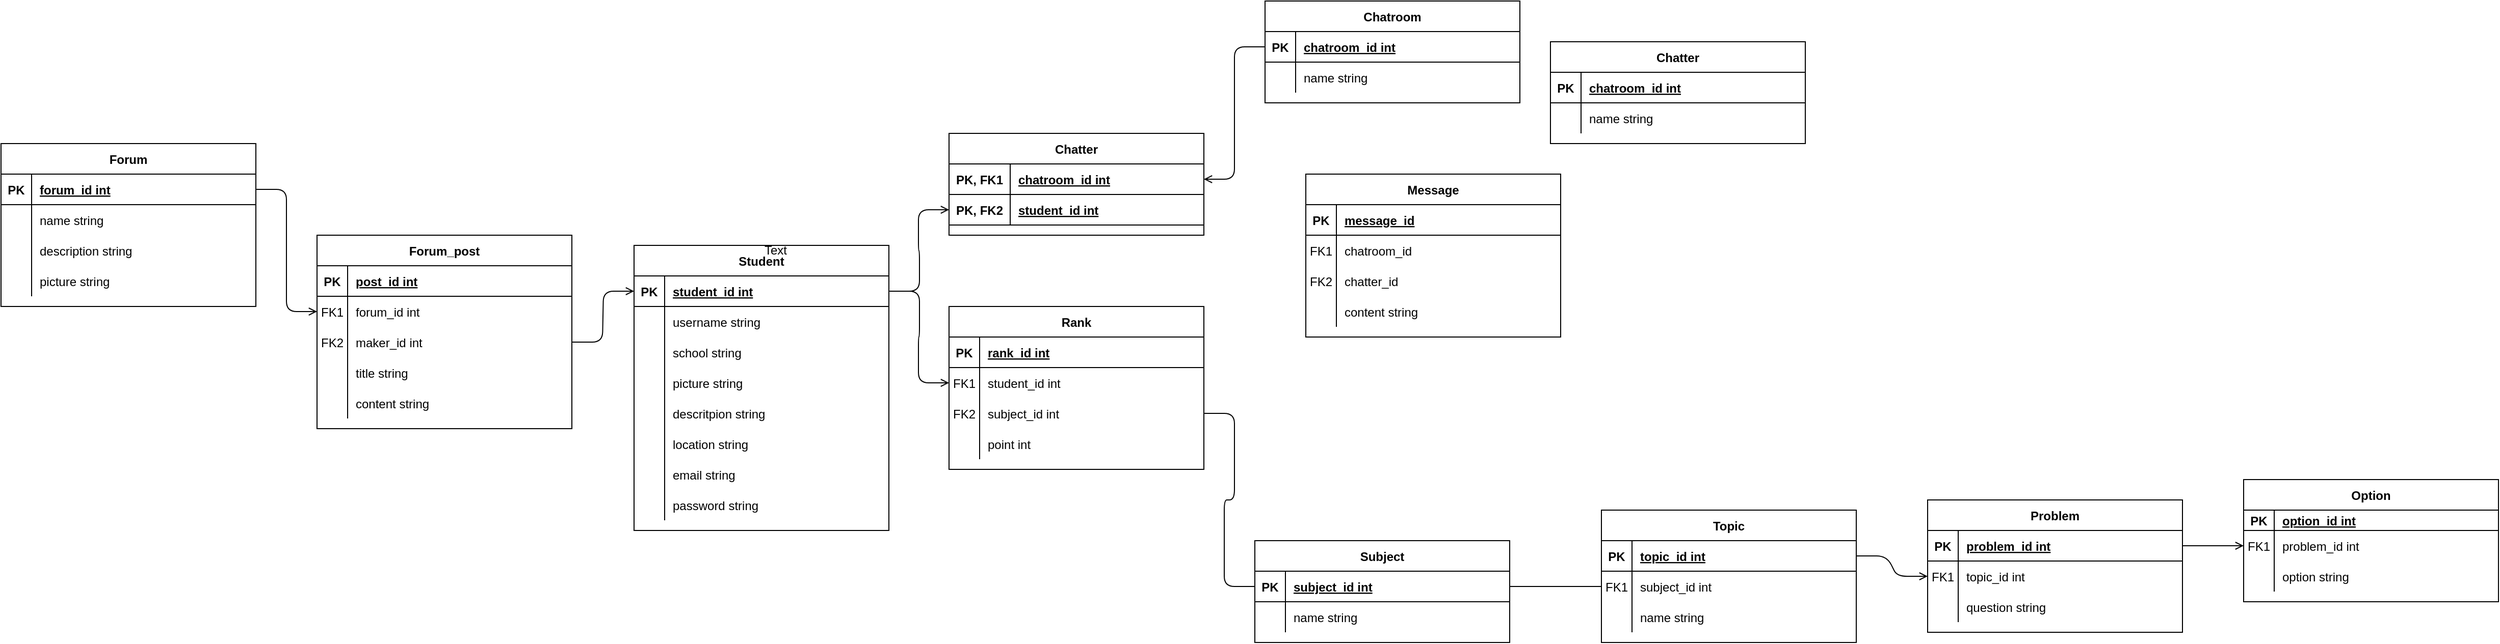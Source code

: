 <mxfile version="20.3.0" type="github">
  <diagram id="R2lEEEUBdFMjLlhIrx00" name="Page-1">
    <mxGraphModel dx="2333" dy="1881" grid="1" gridSize="10" guides="1" tooltips="1" connect="1" arrows="1" fold="1" page="1" pageScale="1" pageWidth="850" pageHeight="1100" math="0" shadow="0" extFonts="Permanent Marker^https://fonts.googleapis.com/css?family=Permanent+Marker">
      <root>
        <mxCell id="0" />
        <mxCell id="1" parent="0" />
        <mxCell id="wC6xzdxiOFtOvEMbz0bp-1" value="" style="edgeStyle=entityRelationEdgeStyle;endArrow=open;startArrow=none;endFill=0;startFill=0;" edge="1" parent="1" source="wC6xzdxiOFtOvEMbz0bp-24" target="wC6xzdxiOFtOvEMbz0bp-7">
          <mxGeometry width="100" height="100" relative="1" as="geometry">
            <mxPoint x="340" y="720" as="sourcePoint" />
            <mxPoint x="440" y="620" as="targetPoint" />
          </mxGeometry>
        </mxCell>
        <mxCell id="wC6xzdxiOFtOvEMbz0bp-2" value="" style="edgeStyle=entityRelationEdgeStyle;endArrow=none;startArrow=none;endFill=0;startFill=0;entryX=0;entryY=0.5;entryDx=0;entryDy=0;" edge="1" parent="1" source="wC6xzdxiOFtOvEMbz0bp-10" target="wC6xzdxiOFtOvEMbz0bp-17">
          <mxGeometry width="100" height="100" relative="1" as="geometry">
            <mxPoint x="400" y="180" as="sourcePoint" />
            <mxPoint x="760" y="290" as="targetPoint" />
          </mxGeometry>
        </mxCell>
        <mxCell id="wC6xzdxiOFtOvEMbz0bp-3" value="Rank" style="shape=table;startSize=30;container=1;collapsible=1;childLayout=tableLayout;fixedRows=1;rowLines=0;fontStyle=1;align=center;resizeLast=1;" vertex="1" parent="1">
          <mxGeometry x="450" y="60" width="250" height="160" as="geometry" />
        </mxCell>
        <mxCell id="wC6xzdxiOFtOvEMbz0bp-4" value="" style="shape=partialRectangle;collapsible=0;dropTarget=0;pointerEvents=0;fillColor=none;points=[[0,0.5],[1,0.5]];portConstraint=eastwest;top=0;left=0;right=0;bottom=1;" vertex="1" parent="wC6xzdxiOFtOvEMbz0bp-3">
          <mxGeometry y="30" width="250" height="30" as="geometry" />
        </mxCell>
        <mxCell id="wC6xzdxiOFtOvEMbz0bp-5" value="PK" style="shape=partialRectangle;overflow=hidden;connectable=0;fillColor=none;top=0;left=0;bottom=0;right=0;fontStyle=1;" vertex="1" parent="wC6xzdxiOFtOvEMbz0bp-4">
          <mxGeometry width="30" height="30" as="geometry">
            <mxRectangle width="30" height="30" as="alternateBounds" />
          </mxGeometry>
        </mxCell>
        <mxCell id="wC6xzdxiOFtOvEMbz0bp-6" value="rank_id int" style="shape=partialRectangle;overflow=hidden;connectable=0;fillColor=none;top=0;left=0;bottom=0;right=0;align=left;spacingLeft=6;fontStyle=5;" vertex="1" parent="wC6xzdxiOFtOvEMbz0bp-4">
          <mxGeometry x="30" width="220" height="30" as="geometry">
            <mxRectangle width="220" height="30" as="alternateBounds" />
          </mxGeometry>
        </mxCell>
        <mxCell id="wC6xzdxiOFtOvEMbz0bp-7" value="" style="shape=partialRectangle;collapsible=0;dropTarget=0;pointerEvents=0;fillColor=none;points=[[0,0.5],[1,0.5]];portConstraint=eastwest;top=0;left=0;right=0;bottom=0;" vertex="1" parent="wC6xzdxiOFtOvEMbz0bp-3">
          <mxGeometry y="60" width="250" height="30" as="geometry" />
        </mxCell>
        <mxCell id="wC6xzdxiOFtOvEMbz0bp-8" value="FK1" style="shape=partialRectangle;overflow=hidden;connectable=0;fillColor=none;top=0;left=0;bottom=0;right=0;" vertex="1" parent="wC6xzdxiOFtOvEMbz0bp-7">
          <mxGeometry width="30" height="30" as="geometry">
            <mxRectangle width="30" height="30" as="alternateBounds" />
          </mxGeometry>
        </mxCell>
        <mxCell id="wC6xzdxiOFtOvEMbz0bp-9" value="student_id int" style="shape=partialRectangle;overflow=hidden;connectable=0;fillColor=none;top=0;left=0;bottom=0;right=0;align=left;spacingLeft=6;" vertex="1" parent="wC6xzdxiOFtOvEMbz0bp-7">
          <mxGeometry x="30" width="220" height="30" as="geometry">
            <mxRectangle width="220" height="30" as="alternateBounds" />
          </mxGeometry>
        </mxCell>
        <mxCell id="wC6xzdxiOFtOvEMbz0bp-10" value="" style="shape=partialRectangle;collapsible=0;dropTarget=0;pointerEvents=0;fillColor=none;points=[[0,0.5],[1,0.5]];portConstraint=eastwest;top=0;left=0;right=0;bottom=0;" vertex="1" parent="wC6xzdxiOFtOvEMbz0bp-3">
          <mxGeometry y="90" width="250" height="30" as="geometry" />
        </mxCell>
        <mxCell id="wC6xzdxiOFtOvEMbz0bp-11" value="FK2" style="shape=partialRectangle;overflow=hidden;connectable=0;fillColor=none;top=0;left=0;bottom=0;right=0;" vertex="1" parent="wC6xzdxiOFtOvEMbz0bp-10">
          <mxGeometry width="30" height="30" as="geometry">
            <mxRectangle width="30" height="30" as="alternateBounds" />
          </mxGeometry>
        </mxCell>
        <mxCell id="wC6xzdxiOFtOvEMbz0bp-12" value="subject_id int" style="shape=partialRectangle;overflow=hidden;connectable=0;fillColor=none;top=0;left=0;bottom=0;right=0;align=left;spacingLeft=6;" vertex="1" parent="wC6xzdxiOFtOvEMbz0bp-10">
          <mxGeometry x="30" width="220" height="30" as="geometry">
            <mxRectangle width="220" height="30" as="alternateBounds" />
          </mxGeometry>
        </mxCell>
        <mxCell id="wC6xzdxiOFtOvEMbz0bp-13" value="" style="shape=partialRectangle;collapsible=0;dropTarget=0;pointerEvents=0;fillColor=none;points=[[0,0.5],[1,0.5]];portConstraint=eastwest;top=0;left=0;right=0;bottom=0;" vertex="1" parent="wC6xzdxiOFtOvEMbz0bp-3">
          <mxGeometry y="120" width="250" height="30" as="geometry" />
        </mxCell>
        <mxCell id="wC6xzdxiOFtOvEMbz0bp-14" value="" style="shape=partialRectangle;overflow=hidden;connectable=0;fillColor=none;top=0;left=0;bottom=0;right=0;" vertex="1" parent="wC6xzdxiOFtOvEMbz0bp-13">
          <mxGeometry width="30" height="30" as="geometry">
            <mxRectangle width="30" height="30" as="alternateBounds" />
          </mxGeometry>
        </mxCell>
        <mxCell id="wC6xzdxiOFtOvEMbz0bp-15" value="point int" style="shape=partialRectangle;overflow=hidden;connectable=0;fillColor=none;top=0;left=0;bottom=0;right=0;align=left;spacingLeft=6;" vertex="1" parent="wC6xzdxiOFtOvEMbz0bp-13">
          <mxGeometry x="30" width="220" height="30" as="geometry">
            <mxRectangle width="220" height="30" as="alternateBounds" />
          </mxGeometry>
        </mxCell>
        <mxCell id="wC6xzdxiOFtOvEMbz0bp-16" value="Subject" style="shape=table;startSize=30;container=1;collapsible=1;childLayout=tableLayout;fixedRows=1;rowLines=0;fontStyle=1;align=center;resizeLast=1;" vertex="1" parent="1">
          <mxGeometry x="750" y="290" width="250" height="100" as="geometry">
            <mxRectangle x="450" y="280" width="100" height="30" as="alternateBounds" />
          </mxGeometry>
        </mxCell>
        <mxCell id="wC6xzdxiOFtOvEMbz0bp-17" value="" style="shape=partialRectangle;collapsible=0;dropTarget=0;pointerEvents=0;fillColor=none;points=[[0,0.5],[1,0.5]];portConstraint=eastwest;top=0;left=0;right=0;bottom=1;" vertex="1" parent="wC6xzdxiOFtOvEMbz0bp-16">
          <mxGeometry y="30" width="250" height="30" as="geometry" />
        </mxCell>
        <mxCell id="wC6xzdxiOFtOvEMbz0bp-18" value="PK" style="shape=partialRectangle;overflow=hidden;connectable=0;fillColor=none;top=0;left=0;bottom=0;right=0;fontStyle=1;" vertex="1" parent="wC6xzdxiOFtOvEMbz0bp-17">
          <mxGeometry width="30" height="30" as="geometry">
            <mxRectangle width="30" height="30" as="alternateBounds" />
          </mxGeometry>
        </mxCell>
        <mxCell id="wC6xzdxiOFtOvEMbz0bp-19" value="subject_id int" style="shape=partialRectangle;overflow=hidden;connectable=0;fillColor=none;top=0;left=0;bottom=0;right=0;align=left;spacingLeft=6;fontStyle=5;" vertex="1" parent="wC6xzdxiOFtOvEMbz0bp-17">
          <mxGeometry x="30" width="220" height="30" as="geometry">
            <mxRectangle width="220" height="30" as="alternateBounds" />
          </mxGeometry>
        </mxCell>
        <mxCell id="wC6xzdxiOFtOvEMbz0bp-20" value="" style="shape=partialRectangle;collapsible=0;dropTarget=0;pointerEvents=0;fillColor=none;points=[[0,0.5],[1,0.5]];portConstraint=eastwest;top=0;left=0;right=0;bottom=0;" vertex="1" parent="wC6xzdxiOFtOvEMbz0bp-16">
          <mxGeometry y="60" width="250" height="30" as="geometry" />
        </mxCell>
        <mxCell id="wC6xzdxiOFtOvEMbz0bp-21" value="" style="shape=partialRectangle;overflow=hidden;connectable=0;fillColor=none;top=0;left=0;bottom=0;right=0;" vertex="1" parent="wC6xzdxiOFtOvEMbz0bp-20">
          <mxGeometry width="30" height="30" as="geometry">
            <mxRectangle width="30" height="30" as="alternateBounds" />
          </mxGeometry>
        </mxCell>
        <mxCell id="wC6xzdxiOFtOvEMbz0bp-22" value="name string" style="shape=partialRectangle;overflow=hidden;connectable=0;fillColor=none;top=0;left=0;bottom=0;right=0;align=left;spacingLeft=6;" vertex="1" parent="wC6xzdxiOFtOvEMbz0bp-20">
          <mxGeometry x="30" width="220" height="30" as="geometry">
            <mxRectangle width="220" height="30" as="alternateBounds" />
          </mxGeometry>
        </mxCell>
        <mxCell id="wC6xzdxiOFtOvEMbz0bp-23" value="Student" style="shape=table;startSize=30;container=1;collapsible=1;childLayout=tableLayout;fixedRows=1;rowLines=0;fontStyle=1;align=center;resizeLast=1;" vertex="1" parent="1">
          <mxGeometry x="141" width="250" height="280" as="geometry" />
        </mxCell>
        <mxCell id="wC6xzdxiOFtOvEMbz0bp-24" value="" style="shape=partialRectangle;collapsible=0;dropTarget=0;pointerEvents=0;fillColor=none;points=[[0,0.5],[1,0.5]];portConstraint=eastwest;top=0;left=0;right=0;bottom=1;" vertex="1" parent="wC6xzdxiOFtOvEMbz0bp-23">
          <mxGeometry y="30" width="250" height="30" as="geometry" />
        </mxCell>
        <mxCell id="wC6xzdxiOFtOvEMbz0bp-25" value="PK" style="shape=partialRectangle;overflow=hidden;connectable=0;fillColor=none;top=0;left=0;bottom=0;right=0;fontStyle=1;" vertex="1" parent="wC6xzdxiOFtOvEMbz0bp-24">
          <mxGeometry width="30" height="30" as="geometry">
            <mxRectangle width="30" height="30" as="alternateBounds" />
          </mxGeometry>
        </mxCell>
        <mxCell id="wC6xzdxiOFtOvEMbz0bp-26" value="student_id int" style="shape=partialRectangle;overflow=hidden;connectable=0;fillColor=none;top=0;left=0;bottom=0;right=0;align=left;spacingLeft=6;fontStyle=5;" vertex="1" parent="wC6xzdxiOFtOvEMbz0bp-24">
          <mxGeometry x="30" width="220" height="30" as="geometry">
            <mxRectangle width="220" height="30" as="alternateBounds" />
          </mxGeometry>
        </mxCell>
        <mxCell id="wC6xzdxiOFtOvEMbz0bp-27" value="" style="shape=partialRectangle;collapsible=0;dropTarget=0;pointerEvents=0;fillColor=none;points=[[0,0.5],[1,0.5]];portConstraint=eastwest;top=0;left=0;right=0;bottom=0;" vertex="1" parent="wC6xzdxiOFtOvEMbz0bp-23">
          <mxGeometry y="60" width="250" height="30" as="geometry" />
        </mxCell>
        <mxCell id="wC6xzdxiOFtOvEMbz0bp-28" value="" style="shape=partialRectangle;overflow=hidden;connectable=0;fillColor=none;top=0;left=0;bottom=0;right=0;" vertex="1" parent="wC6xzdxiOFtOvEMbz0bp-27">
          <mxGeometry width="30" height="30" as="geometry">
            <mxRectangle width="30" height="30" as="alternateBounds" />
          </mxGeometry>
        </mxCell>
        <mxCell id="wC6xzdxiOFtOvEMbz0bp-29" value="username string" style="shape=partialRectangle;overflow=hidden;connectable=0;fillColor=none;top=0;left=0;bottom=0;right=0;align=left;spacingLeft=6;" vertex="1" parent="wC6xzdxiOFtOvEMbz0bp-27">
          <mxGeometry x="30" width="220" height="30" as="geometry">
            <mxRectangle width="220" height="30" as="alternateBounds" />
          </mxGeometry>
        </mxCell>
        <mxCell id="wC6xzdxiOFtOvEMbz0bp-30" value="" style="shape=partialRectangle;collapsible=0;dropTarget=0;pointerEvents=0;fillColor=none;points=[[0,0.5],[1,0.5]];portConstraint=eastwest;top=0;left=0;right=0;bottom=0;" vertex="1" parent="wC6xzdxiOFtOvEMbz0bp-23">
          <mxGeometry y="90" width="250" height="30" as="geometry" />
        </mxCell>
        <mxCell id="wC6xzdxiOFtOvEMbz0bp-31" value="" style="shape=partialRectangle;overflow=hidden;connectable=0;fillColor=none;top=0;left=0;bottom=0;right=0;" vertex="1" parent="wC6xzdxiOFtOvEMbz0bp-30">
          <mxGeometry width="30" height="30" as="geometry">
            <mxRectangle width="30" height="30" as="alternateBounds" />
          </mxGeometry>
        </mxCell>
        <mxCell id="wC6xzdxiOFtOvEMbz0bp-32" value="school string" style="shape=partialRectangle;overflow=hidden;connectable=0;fillColor=none;top=0;left=0;bottom=0;right=0;align=left;spacingLeft=6;" vertex="1" parent="wC6xzdxiOFtOvEMbz0bp-30">
          <mxGeometry x="30" width="220" height="30" as="geometry">
            <mxRectangle width="220" height="30" as="alternateBounds" />
          </mxGeometry>
        </mxCell>
        <mxCell id="wC6xzdxiOFtOvEMbz0bp-33" value="" style="shape=partialRectangle;collapsible=0;dropTarget=0;pointerEvents=0;fillColor=none;points=[[0,0.5],[1,0.5]];portConstraint=eastwest;top=0;left=0;right=0;bottom=0;" vertex="1" parent="wC6xzdxiOFtOvEMbz0bp-23">
          <mxGeometry y="120" width="250" height="30" as="geometry" />
        </mxCell>
        <mxCell id="wC6xzdxiOFtOvEMbz0bp-34" value="" style="shape=partialRectangle;overflow=hidden;connectable=0;fillColor=none;top=0;left=0;bottom=0;right=0;" vertex="1" parent="wC6xzdxiOFtOvEMbz0bp-33">
          <mxGeometry width="30" height="30" as="geometry">
            <mxRectangle width="30" height="30" as="alternateBounds" />
          </mxGeometry>
        </mxCell>
        <mxCell id="wC6xzdxiOFtOvEMbz0bp-35" value="picture string" style="shape=partialRectangle;overflow=hidden;connectable=0;fillColor=none;top=0;left=0;bottom=0;right=0;align=left;spacingLeft=6;" vertex="1" parent="wC6xzdxiOFtOvEMbz0bp-33">
          <mxGeometry x="30" width="220" height="30" as="geometry">
            <mxRectangle width="220" height="30" as="alternateBounds" />
          </mxGeometry>
        </mxCell>
        <mxCell id="wC6xzdxiOFtOvEMbz0bp-36" value="" style="shape=partialRectangle;collapsible=0;dropTarget=0;pointerEvents=0;fillColor=none;points=[[0,0.5],[1,0.5]];portConstraint=eastwest;top=0;left=0;right=0;bottom=0;" vertex="1" parent="wC6xzdxiOFtOvEMbz0bp-23">
          <mxGeometry y="150" width="250" height="30" as="geometry" />
        </mxCell>
        <mxCell id="wC6xzdxiOFtOvEMbz0bp-37" value="" style="shape=partialRectangle;overflow=hidden;connectable=0;fillColor=none;top=0;left=0;bottom=0;right=0;" vertex="1" parent="wC6xzdxiOFtOvEMbz0bp-36">
          <mxGeometry width="30" height="30" as="geometry">
            <mxRectangle width="30" height="30" as="alternateBounds" />
          </mxGeometry>
        </mxCell>
        <mxCell id="wC6xzdxiOFtOvEMbz0bp-38" value="descritpion string" style="shape=partialRectangle;overflow=hidden;connectable=0;fillColor=none;top=0;left=0;bottom=0;right=0;align=left;spacingLeft=6;" vertex="1" parent="wC6xzdxiOFtOvEMbz0bp-36">
          <mxGeometry x="30" width="220" height="30" as="geometry">
            <mxRectangle width="220" height="30" as="alternateBounds" />
          </mxGeometry>
        </mxCell>
        <mxCell id="wC6xzdxiOFtOvEMbz0bp-39" value="" style="shape=partialRectangle;collapsible=0;dropTarget=0;pointerEvents=0;fillColor=none;points=[[0,0.5],[1,0.5]];portConstraint=eastwest;top=0;left=0;right=0;bottom=0;" vertex="1" parent="wC6xzdxiOFtOvEMbz0bp-23">
          <mxGeometry y="180" width="250" height="30" as="geometry" />
        </mxCell>
        <mxCell id="wC6xzdxiOFtOvEMbz0bp-40" value="" style="shape=partialRectangle;overflow=hidden;connectable=0;fillColor=none;top=0;left=0;bottom=0;right=0;" vertex="1" parent="wC6xzdxiOFtOvEMbz0bp-39">
          <mxGeometry width="30" height="30" as="geometry">
            <mxRectangle width="30" height="30" as="alternateBounds" />
          </mxGeometry>
        </mxCell>
        <mxCell id="wC6xzdxiOFtOvEMbz0bp-41" value="location string" style="shape=partialRectangle;overflow=hidden;connectable=0;fillColor=none;top=0;left=0;bottom=0;right=0;align=left;spacingLeft=6;" vertex="1" parent="wC6xzdxiOFtOvEMbz0bp-39">
          <mxGeometry x="30" width="220" height="30" as="geometry">
            <mxRectangle width="220" height="30" as="alternateBounds" />
          </mxGeometry>
        </mxCell>
        <mxCell id="wC6xzdxiOFtOvEMbz0bp-42" value="" style="shape=partialRectangle;collapsible=0;dropTarget=0;pointerEvents=0;fillColor=none;points=[[0,0.5],[1,0.5]];portConstraint=eastwest;top=0;left=0;right=0;bottom=0;" vertex="1" parent="wC6xzdxiOFtOvEMbz0bp-23">
          <mxGeometry y="210" width="250" height="30" as="geometry" />
        </mxCell>
        <mxCell id="wC6xzdxiOFtOvEMbz0bp-43" value="" style="shape=partialRectangle;overflow=hidden;connectable=0;fillColor=none;top=0;left=0;bottom=0;right=0;" vertex="1" parent="wC6xzdxiOFtOvEMbz0bp-42">
          <mxGeometry width="30" height="30" as="geometry">
            <mxRectangle width="30" height="30" as="alternateBounds" />
          </mxGeometry>
        </mxCell>
        <mxCell id="wC6xzdxiOFtOvEMbz0bp-44" value="email string" style="shape=partialRectangle;overflow=hidden;connectable=0;fillColor=none;top=0;left=0;bottom=0;right=0;align=left;spacingLeft=6;" vertex="1" parent="wC6xzdxiOFtOvEMbz0bp-42">
          <mxGeometry x="30" width="220" height="30" as="geometry">
            <mxRectangle width="220" height="30" as="alternateBounds" />
          </mxGeometry>
        </mxCell>
        <mxCell id="wC6xzdxiOFtOvEMbz0bp-45" value="" style="shape=partialRectangle;collapsible=0;dropTarget=0;pointerEvents=0;fillColor=none;points=[[0,0.5],[1,0.5]];portConstraint=eastwest;top=0;left=0;right=0;bottom=0;" vertex="1" parent="wC6xzdxiOFtOvEMbz0bp-23">
          <mxGeometry y="240" width="250" height="30" as="geometry" />
        </mxCell>
        <mxCell id="wC6xzdxiOFtOvEMbz0bp-46" value="" style="shape=partialRectangle;overflow=hidden;connectable=0;fillColor=none;top=0;left=0;bottom=0;right=0;" vertex="1" parent="wC6xzdxiOFtOvEMbz0bp-45">
          <mxGeometry width="30" height="30" as="geometry">
            <mxRectangle width="30" height="30" as="alternateBounds" />
          </mxGeometry>
        </mxCell>
        <mxCell id="wC6xzdxiOFtOvEMbz0bp-47" value="password string" style="shape=partialRectangle;overflow=hidden;connectable=0;fillColor=none;top=0;left=0;bottom=0;right=0;align=left;spacingLeft=6;" vertex="1" parent="wC6xzdxiOFtOvEMbz0bp-45">
          <mxGeometry x="30" width="220" height="30" as="geometry">
            <mxRectangle width="220" height="30" as="alternateBounds" />
          </mxGeometry>
        </mxCell>
        <mxCell id="wC6xzdxiOFtOvEMbz0bp-48" value="Forum" style="shape=table;startSize=30;container=1;collapsible=1;childLayout=tableLayout;fixedRows=1;rowLines=0;fontStyle=1;align=center;resizeLast=1;" vertex="1" parent="1">
          <mxGeometry x="-480" y="-100" width="250" height="160" as="geometry">
            <mxRectangle x="450" y="280" width="100" height="30" as="alternateBounds" />
          </mxGeometry>
        </mxCell>
        <mxCell id="wC6xzdxiOFtOvEMbz0bp-49" value="" style="shape=partialRectangle;collapsible=0;dropTarget=0;pointerEvents=0;fillColor=none;points=[[0,0.5],[1,0.5]];portConstraint=eastwest;top=0;left=0;right=0;bottom=1;" vertex="1" parent="wC6xzdxiOFtOvEMbz0bp-48">
          <mxGeometry y="30" width="250" height="30" as="geometry" />
        </mxCell>
        <mxCell id="wC6xzdxiOFtOvEMbz0bp-50" value="PK" style="shape=partialRectangle;overflow=hidden;connectable=0;fillColor=none;top=0;left=0;bottom=0;right=0;fontStyle=1;" vertex="1" parent="wC6xzdxiOFtOvEMbz0bp-49">
          <mxGeometry width="30" height="30" as="geometry">
            <mxRectangle width="30" height="30" as="alternateBounds" />
          </mxGeometry>
        </mxCell>
        <mxCell id="wC6xzdxiOFtOvEMbz0bp-51" value="forum_id int" style="shape=partialRectangle;overflow=hidden;connectable=0;fillColor=none;top=0;left=0;bottom=0;right=0;align=left;spacingLeft=6;fontStyle=5;" vertex="1" parent="wC6xzdxiOFtOvEMbz0bp-49">
          <mxGeometry x="30" width="220" height="30" as="geometry">
            <mxRectangle width="220" height="30" as="alternateBounds" />
          </mxGeometry>
        </mxCell>
        <mxCell id="wC6xzdxiOFtOvEMbz0bp-52" value="" style="shape=partialRectangle;collapsible=0;dropTarget=0;pointerEvents=0;fillColor=none;points=[[0,0.5],[1,0.5]];portConstraint=eastwest;top=0;left=0;right=0;bottom=0;" vertex="1" parent="wC6xzdxiOFtOvEMbz0bp-48">
          <mxGeometry y="60" width="250" height="30" as="geometry" />
        </mxCell>
        <mxCell id="wC6xzdxiOFtOvEMbz0bp-53" value="" style="shape=partialRectangle;overflow=hidden;connectable=0;fillColor=none;top=0;left=0;bottom=0;right=0;" vertex="1" parent="wC6xzdxiOFtOvEMbz0bp-52">
          <mxGeometry width="30" height="30" as="geometry">
            <mxRectangle width="30" height="30" as="alternateBounds" />
          </mxGeometry>
        </mxCell>
        <mxCell id="wC6xzdxiOFtOvEMbz0bp-54" value="name string" style="shape=partialRectangle;overflow=hidden;connectable=0;fillColor=none;top=0;left=0;bottom=0;right=0;align=left;spacingLeft=6;" vertex="1" parent="wC6xzdxiOFtOvEMbz0bp-52">
          <mxGeometry x="30" width="220" height="30" as="geometry">
            <mxRectangle width="220" height="30" as="alternateBounds" />
          </mxGeometry>
        </mxCell>
        <mxCell id="wC6xzdxiOFtOvEMbz0bp-55" value="" style="shape=partialRectangle;collapsible=0;dropTarget=0;pointerEvents=0;fillColor=none;points=[[0,0.5],[1,0.5]];portConstraint=eastwest;top=0;left=0;right=0;bottom=0;" vertex="1" parent="wC6xzdxiOFtOvEMbz0bp-48">
          <mxGeometry y="90" width="250" height="30" as="geometry" />
        </mxCell>
        <mxCell id="wC6xzdxiOFtOvEMbz0bp-56" value="" style="shape=partialRectangle;overflow=hidden;connectable=0;fillColor=none;top=0;left=0;bottom=0;right=0;" vertex="1" parent="wC6xzdxiOFtOvEMbz0bp-55">
          <mxGeometry width="30" height="30" as="geometry">
            <mxRectangle width="30" height="30" as="alternateBounds" />
          </mxGeometry>
        </mxCell>
        <mxCell id="wC6xzdxiOFtOvEMbz0bp-57" value="description string" style="shape=partialRectangle;overflow=hidden;connectable=0;fillColor=none;top=0;left=0;bottom=0;right=0;align=left;spacingLeft=6;" vertex="1" parent="wC6xzdxiOFtOvEMbz0bp-55">
          <mxGeometry x="30" width="220" height="30" as="geometry">
            <mxRectangle width="220" height="30" as="alternateBounds" />
          </mxGeometry>
        </mxCell>
        <mxCell id="wC6xzdxiOFtOvEMbz0bp-58" value="" style="shape=partialRectangle;collapsible=0;dropTarget=0;pointerEvents=0;fillColor=none;points=[[0,0.5],[1,0.5]];portConstraint=eastwest;top=0;left=0;right=0;bottom=0;" vertex="1" parent="wC6xzdxiOFtOvEMbz0bp-48">
          <mxGeometry y="120" width="250" height="30" as="geometry" />
        </mxCell>
        <mxCell id="wC6xzdxiOFtOvEMbz0bp-59" value="" style="shape=partialRectangle;overflow=hidden;connectable=0;fillColor=none;top=0;left=0;bottom=0;right=0;" vertex="1" parent="wC6xzdxiOFtOvEMbz0bp-58">
          <mxGeometry width="30" height="30" as="geometry">
            <mxRectangle width="30" height="30" as="alternateBounds" />
          </mxGeometry>
        </mxCell>
        <mxCell id="wC6xzdxiOFtOvEMbz0bp-60" value="picture string" style="shape=partialRectangle;overflow=hidden;connectable=0;fillColor=none;top=0;left=0;bottom=0;right=0;align=left;spacingLeft=6;" vertex="1" parent="wC6xzdxiOFtOvEMbz0bp-58">
          <mxGeometry x="30" width="220" height="30" as="geometry">
            <mxRectangle width="220" height="30" as="alternateBounds" />
          </mxGeometry>
        </mxCell>
        <mxCell id="wC6xzdxiOFtOvEMbz0bp-61" value="Forum_post" style="shape=table;startSize=30;container=1;collapsible=1;childLayout=tableLayout;fixedRows=1;rowLines=0;fontStyle=1;align=center;resizeLast=1;" vertex="1" parent="1">
          <mxGeometry x="-170" y="-10" width="250" height="190" as="geometry">
            <mxRectangle x="450" y="280" width="100" height="30" as="alternateBounds" />
          </mxGeometry>
        </mxCell>
        <mxCell id="wC6xzdxiOFtOvEMbz0bp-62" value="" style="shape=partialRectangle;collapsible=0;dropTarget=0;pointerEvents=0;fillColor=none;points=[[0,0.5],[1,0.5]];portConstraint=eastwest;top=0;left=0;right=0;bottom=1;" vertex="1" parent="wC6xzdxiOFtOvEMbz0bp-61">
          <mxGeometry y="30" width="250" height="30" as="geometry" />
        </mxCell>
        <mxCell id="wC6xzdxiOFtOvEMbz0bp-63" value="PK" style="shape=partialRectangle;overflow=hidden;connectable=0;fillColor=none;top=0;left=0;bottom=0;right=0;fontStyle=1;" vertex="1" parent="wC6xzdxiOFtOvEMbz0bp-62">
          <mxGeometry width="30" height="30" as="geometry">
            <mxRectangle width="30" height="30" as="alternateBounds" />
          </mxGeometry>
        </mxCell>
        <mxCell id="wC6xzdxiOFtOvEMbz0bp-64" value="post_id int" style="shape=partialRectangle;overflow=hidden;connectable=0;fillColor=none;top=0;left=0;bottom=0;right=0;align=left;spacingLeft=6;fontStyle=5;" vertex="1" parent="wC6xzdxiOFtOvEMbz0bp-62">
          <mxGeometry x="30" width="220" height="30" as="geometry">
            <mxRectangle width="220" height="30" as="alternateBounds" />
          </mxGeometry>
        </mxCell>
        <mxCell id="wC6xzdxiOFtOvEMbz0bp-65" value="" style="shape=partialRectangle;collapsible=0;dropTarget=0;pointerEvents=0;fillColor=none;points=[[0,0.5],[1,0.5]];portConstraint=eastwest;top=0;left=0;right=0;bottom=0;" vertex="1" parent="wC6xzdxiOFtOvEMbz0bp-61">
          <mxGeometry y="60" width="250" height="30" as="geometry" />
        </mxCell>
        <mxCell id="wC6xzdxiOFtOvEMbz0bp-66" value="FK1" style="shape=partialRectangle;overflow=hidden;connectable=0;fillColor=none;top=0;left=0;bottom=0;right=0;" vertex="1" parent="wC6xzdxiOFtOvEMbz0bp-65">
          <mxGeometry width="30" height="30" as="geometry">
            <mxRectangle width="30" height="30" as="alternateBounds" />
          </mxGeometry>
        </mxCell>
        <mxCell id="wC6xzdxiOFtOvEMbz0bp-67" value="forum_id int" style="shape=partialRectangle;overflow=hidden;connectable=0;fillColor=none;top=0;left=0;bottom=0;right=0;align=left;spacingLeft=6;" vertex="1" parent="wC6xzdxiOFtOvEMbz0bp-65">
          <mxGeometry x="30" width="220" height="30" as="geometry">
            <mxRectangle width="220" height="30" as="alternateBounds" />
          </mxGeometry>
        </mxCell>
        <mxCell id="wC6xzdxiOFtOvEMbz0bp-68" value="" style="shape=partialRectangle;collapsible=0;dropTarget=0;pointerEvents=0;fillColor=none;points=[[0,0.5],[1,0.5]];portConstraint=eastwest;top=0;left=0;right=0;bottom=0;" vertex="1" parent="wC6xzdxiOFtOvEMbz0bp-61">
          <mxGeometry y="90" width="250" height="30" as="geometry" />
        </mxCell>
        <mxCell id="wC6xzdxiOFtOvEMbz0bp-69" value="FK2" style="shape=partialRectangle;overflow=hidden;connectable=0;fillColor=none;top=0;left=0;bottom=0;right=0;" vertex="1" parent="wC6xzdxiOFtOvEMbz0bp-68">
          <mxGeometry width="30" height="30" as="geometry">
            <mxRectangle width="30" height="30" as="alternateBounds" />
          </mxGeometry>
        </mxCell>
        <mxCell id="wC6xzdxiOFtOvEMbz0bp-70" value="maker_id int" style="shape=partialRectangle;overflow=hidden;connectable=0;fillColor=none;top=0;left=0;bottom=0;right=0;align=left;spacingLeft=6;" vertex="1" parent="wC6xzdxiOFtOvEMbz0bp-68">
          <mxGeometry x="30" width="220" height="30" as="geometry">
            <mxRectangle width="220" height="30" as="alternateBounds" />
          </mxGeometry>
        </mxCell>
        <mxCell id="wC6xzdxiOFtOvEMbz0bp-71" value="" style="shape=partialRectangle;collapsible=0;dropTarget=0;pointerEvents=0;fillColor=none;points=[[0,0.5],[1,0.5]];portConstraint=eastwest;top=0;left=0;right=0;bottom=0;" vertex="1" parent="wC6xzdxiOFtOvEMbz0bp-61">
          <mxGeometry y="120" width="250" height="30" as="geometry" />
        </mxCell>
        <mxCell id="wC6xzdxiOFtOvEMbz0bp-72" value="" style="shape=partialRectangle;overflow=hidden;connectable=0;fillColor=none;top=0;left=0;bottom=0;right=0;" vertex="1" parent="wC6xzdxiOFtOvEMbz0bp-71">
          <mxGeometry width="30" height="30" as="geometry">
            <mxRectangle width="30" height="30" as="alternateBounds" />
          </mxGeometry>
        </mxCell>
        <mxCell id="wC6xzdxiOFtOvEMbz0bp-73" value="title string" style="shape=partialRectangle;overflow=hidden;connectable=0;fillColor=none;top=0;left=0;bottom=0;right=0;align=left;spacingLeft=6;" vertex="1" parent="wC6xzdxiOFtOvEMbz0bp-71">
          <mxGeometry x="30" width="220" height="30" as="geometry">
            <mxRectangle width="220" height="30" as="alternateBounds" />
          </mxGeometry>
        </mxCell>
        <mxCell id="wC6xzdxiOFtOvEMbz0bp-74" value="" style="shape=partialRectangle;collapsible=0;dropTarget=0;pointerEvents=0;fillColor=none;points=[[0,0.5],[1,0.5]];portConstraint=eastwest;top=0;left=0;right=0;bottom=0;" vertex="1" parent="wC6xzdxiOFtOvEMbz0bp-61">
          <mxGeometry y="150" width="250" height="30" as="geometry" />
        </mxCell>
        <mxCell id="wC6xzdxiOFtOvEMbz0bp-75" value="" style="shape=partialRectangle;overflow=hidden;connectable=0;fillColor=none;top=0;left=0;bottom=0;right=0;" vertex="1" parent="wC6xzdxiOFtOvEMbz0bp-74">
          <mxGeometry width="30" height="30" as="geometry">
            <mxRectangle width="30" height="30" as="alternateBounds" />
          </mxGeometry>
        </mxCell>
        <mxCell id="wC6xzdxiOFtOvEMbz0bp-76" value="content string" style="shape=partialRectangle;overflow=hidden;connectable=0;fillColor=none;top=0;left=0;bottom=0;right=0;align=left;spacingLeft=6;" vertex="1" parent="wC6xzdxiOFtOvEMbz0bp-74">
          <mxGeometry x="30" width="220" height="30" as="geometry">
            <mxRectangle width="220" height="30" as="alternateBounds" />
          </mxGeometry>
        </mxCell>
        <mxCell id="wC6xzdxiOFtOvEMbz0bp-77" value="Chatroom" style="shape=table;startSize=30;container=1;collapsible=1;childLayout=tableLayout;fixedRows=1;rowLines=0;fontStyle=1;align=center;resizeLast=1;" vertex="1" parent="1">
          <mxGeometry x="760" y="-240" width="250" height="100" as="geometry">
            <mxRectangle x="450" y="280" width="100" height="30" as="alternateBounds" />
          </mxGeometry>
        </mxCell>
        <mxCell id="wC6xzdxiOFtOvEMbz0bp-78" value="" style="shape=partialRectangle;collapsible=0;dropTarget=0;pointerEvents=0;fillColor=none;points=[[0,0.5],[1,0.5]];portConstraint=eastwest;top=0;left=0;right=0;bottom=1;" vertex="1" parent="wC6xzdxiOFtOvEMbz0bp-77">
          <mxGeometry y="30" width="250" height="30" as="geometry" />
        </mxCell>
        <mxCell id="wC6xzdxiOFtOvEMbz0bp-79" value="PK" style="shape=partialRectangle;overflow=hidden;connectable=0;fillColor=none;top=0;left=0;bottom=0;right=0;fontStyle=1;" vertex="1" parent="wC6xzdxiOFtOvEMbz0bp-78">
          <mxGeometry width="30" height="30" as="geometry">
            <mxRectangle width="30" height="30" as="alternateBounds" />
          </mxGeometry>
        </mxCell>
        <mxCell id="wC6xzdxiOFtOvEMbz0bp-80" value="chatroom_id int" style="shape=partialRectangle;overflow=hidden;connectable=0;fillColor=none;top=0;left=0;bottom=0;right=0;align=left;spacingLeft=6;fontStyle=5;" vertex="1" parent="wC6xzdxiOFtOvEMbz0bp-78">
          <mxGeometry x="30" width="220" height="30" as="geometry">
            <mxRectangle width="220" height="30" as="alternateBounds" />
          </mxGeometry>
        </mxCell>
        <mxCell id="wC6xzdxiOFtOvEMbz0bp-81" value="" style="shape=partialRectangle;collapsible=0;dropTarget=0;pointerEvents=0;fillColor=none;points=[[0,0.5],[1,0.5]];portConstraint=eastwest;top=0;left=0;right=0;bottom=0;" vertex="1" parent="wC6xzdxiOFtOvEMbz0bp-77">
          <mxGeometry y="60" width="250" height="30" as="geometry" />
        </mxCell>
        <mxCell id="wC6xzdxiOFtOvEMbz0bp-82" value="" style="shape=partialRectangle;overflow=hidden;connectable=0;fillColor=none;top=0;left=0;bottom=0;right=0;" vertex="1" parent="wC6xzdxiOFtOvEMbz0bp-81">
          <mxGeometry width="30" height="30" as="geometry">
            <mxRectangle width="30" height="30" as="alternateBounds" />
          </mxGeometry>
        </mxCell>
        <mxCell id="wC6xzdxiOFtOvEMbz0bp-83" value="name string" style="shape=partialRectangle;overflow=hidden;connectable=0;fillColor=none;top=0;left=0;bottom=0;right=0;align=left;spacingLeft=6;" vertex="1" parent="wC6xzdxiOFtOvEMbz0bp-81">
          <mxGeometry x="30" width="220" height="30" as="geometry">
            <mxRectangle width="220" height="30" as="alternateBounds" />
          </mxGeometry>
        </mxCell>
        <mxCell id="wC6xzdxiOFtOvEMbz0bp-84" value="Message" style="shape=table;startSize=30;container=1;collapsible=1;childLayout=tableLayout;fixedRows=1;rowLines=0;fontStyle=1;align=center;resizeLast=1;" vertex="1" parent="1">
          <mxGeometry x="800" y="-70" width="250" height="160" as="geometry">
            <mxRectangle x="450" y="280" width="100" height="30" as="alternateBounds" />
          </mxGeometry>
        </mxCell>
        <mxCell id="wC6xzdxiOFtOvEMbz0bp-85" value="" style="shape=partialRectangle;collapsible=0;dropTarget=0;pointerEvents=0;fillColor=none;points=[[0,0.5],[1,0.5]];portConstraint=eastwest;top=0;left=0;right=0;bottom=1;" vertex="1" parent="wC6xzdxiOFtOvEMbz0bp-84">
          <mxGeometry y="30" width="250" height="30" as="geometry" />
        </mxCell>
        <mxCell id="wC6xzdxiOFtOvEMbz0bp-86" value="PK" style="shape=partialRectangle;overflow=hidden;connectable=0;fillColor=none;top=0;left=0;bottom=0;right=0;fontStyle=1;" vertex="1" parent="wC6xzdxiOFtOvEMbz0bp-85">
          <mxGeometry width="30" height="30" as="geometry">
            <mxRectangle width="30" height="30" as="alternateBounds" />
          </mxGeometry>
        </mxCell>
        <mxCell id="wC6xzdxiOFtOvEMbz0bp-87" value="message_id" style="shape=partialRectangle;overflow=hidden;connectable=0;fillColor=none;top=0;left=0;bottom=0;right=0;align=left;spacingLeft=6;fontStyle=5;" vertex="1" parent="wC6xzdxiOFtOvEMbz0bp-85">
          <mxGeometry x="30" width="220" height="30" as="geometry">
            <mxRectangle width="220" height="30" as="alternateBounds" />
          </mxGeometry>
        </mxCell>
        <mxCell id="wC6xzdxiOFtOvEMbz0bp-88" value="" style="shape=partialRectangle;collapsible=0;dropTarget=0;pointerEvents=0;fillColor=none;points=[[0,0.5],[1,0.5]];portConstraint=eastwest;top=0;left=0;right=0;bottom=0;" vertex="1" parent="wC6xzdxiOFtOvEMbz0bp-84">
          <mxGeometry y="60" width="250" height="30" as="geometry" />
        </mxCell>
        <mxCell id="wC6xzdxiOFtOvEMbz0bp-89" value="FK1" style="shape=partialRectangle;overflow=hidden;connectable=0;fillColor=none;top=0;left=0;bottom=0;right=0;" vertex="1" parent="wC6xzdxiOFtOvEMbz0bp-88">
          <mxGeometry width="30" height="30" as="geometry">
            <mxRectangle width="30" height="30" as="alternateBounds" />
          </mxGeometry>
        </mxCell>
        <mxCell id="wC6xzdxiOFtOvEMbz0bp-90" value="chatroom_id" style="shape=partialRectangle;overflow=hidden;connectable=0;fillColor=none;top=0;left=0;bottom=0;right=0;align=left;spacingLeft=6;" vertex="1" parent="wC6xzdxiOFtOvEMbz0bp-88">
          <mxGeometry x="30" width="220" height="30" as="geometry">
            <mxRectangle width="220" height="30" as="alternateBounds" />
          </mxGeometry>
        </mxCell>
        <mxCell id="wC6xzdxiOFtOvEMbz0bp-91" value="" style="shape=partialRectangle;collapsible=0;dropTarget=0;pointerEvents=0;fillColor=none;points=[[0,0.5],[1,0.5]];portConstraint=eastwest;top=0;left=0;right=0;bottom=0;" vertex="1" parent="wC6xzdxiOFtOvEMbz0bp-84">
          <mxGeometry y="90" width="250" height="30" as="geometry" />
        </mxCell>
        <mxCell id="wC6xzdxiOFtOvEMbz0bp-92" value="FK2" style="shape=partialRectangle;overflow=hidden;connectable=0;fillColor=none;top=0;left=0;bottom=0;right=0;" vertex="1" parent="wC6xzdxiOFtOvEMbz0bp-91">
          <mxGeometry width="30" height="30" as="geometry">
            <mxRectangle width="30" height="30" as="alternateBounds" />
          </mxGeometry>
        </mxCell>
        <mxCell id="wC6xzdxiOFtOvEMbz0bp-93" value="chatter_id" style="shape=partialRectangle;overflow=hidden;connectable=0;fillColor=none;top=0;left=0;bottom=0;right=0;align=left;spacingLeft=6;" vertex="1" parent="wC6xzdxiOFtOvEMbz0bp-91">
          <mxGeometry x="30" width="220" height="30" as="geometry">
            <mxRectangle width="220" height="30" as="alternateBounds" />
          </mxGeometry>
        </mxCell>
        <mxCell id="wC6xzdxiOFtOvEMbz0bp-94" value="" style="shape=partialRectangle;collapsible=0;dropTarget=0;pointerEvents=0;fillColor=none;points=[[0,0.5],[1,0.5]];portConstraint=eastwest;top=0;left=0;right=0;bottom=0;" vertex="1" parent="wC6xzdxiOFtOvEMbz0bp-84">
          <mxGeometry y="120" width="250" height="30" as="geometry" />
        </mxCell>
        <mxCell id="wC6xzdxiOFtOvEMbz0bp-95" value="" style="shape=partialRectangle;overflow=hidden;connectable=0;fillColor=none;top=0;left=0;bottom=0;right=0;" vertex="1" parent="wC6xzdxiOFtOvEMbz0bp-94">
          <mxGeometry width="30" height="30" as="geometry">
            <mxRectangle width="30" height="30" as="alternateBounds" />
          </mxGeometry>
        </mxCell>
        <mxCell id="wC6xzdxiOFtOvEMbz0bp-96" value="content string" style="shape=partialRectangle;overflow=hidden;connectable=0;fillColor=none;top=0;left=0;bottom=0;right=0;align=left;spacingLeft=6;" vertex="1" parent="wC6xzdxiOFtOvEMbz0bp-94">
          <mxGeometry x="30" width="220" height="30" as="geometry">
            <mxRectangle width="220" height="30" as="alternateBounds" />
          </mxGeometry>
        </mxCell>
        <mxCell id="wC6xzdxiOFtOvEMbz0bp-97" value="Topic" style="shape=table;startSize=30;container=1;collapsible=1;childLayout=tableLayout;fixedRows=1;rowLines=0;fontStyle=1;align=center;resizeLast=1;" vertex="1" parent="1">
          <mxGeometry x="1090" y="260" width="250" height="130" as="geometry">
            <mxRectangle x="450" y="280" width="100" height="30" as="alternateBounds" />
          </mxGeometry>
        </mxCell>
        <mxCell id="wC6xzdxiOFtOvEMbz0bp-98" value="" style="shape=partialRectangle;collapsible=0;dropTarget=0;pointerEvents=0;fillColor=none;points=[[0,0.5],[1,0.5]];portConstraint=eastwest;top=0;left=0;right=0;bottom=1;" vertex="1" parent="wC6xzdxiOFtOvEMbz0bp-97">
          <mxGeometry y="30" width="250" height="30" as="geometry" />
        </mxCell>
        <mxCell id="wC6xzdxiOFtOvEMbz0bp-99" value="PK" style="shape=partialRectangle;overflow=hidden;connectable=0;fillColor=none;top=0;left=0;bottom=0;right=0;fontStyle=1;" vertex="1" parent="wC6xzdxiOFtOvEMbz0bp-98">
          <mxGeometry width="30" height="30" as="geometry">
            <mxRectangle width="30" height="30" as="alternateBounds" />
          </mxGeometry>
        </mxCell>
        <mxCell id="wC6xzdxiOFtOvEMbz0bp-100" value="topic_id int" style="shape=partialRectangle;overflow=hidden;connectable=0;fillColor=none;top=0;left=0;bottom=0;right=0;align=left;spacingLeft=6;fontStyle=5;" vertex="1" parent="wC6xzdxiOFtOvEMbz0bp-98">
          <mxGeometry x="30" width="220" height="30" as="geometry">
            <mxRectangle width="220" height="30" as="alternateBounds" />
          </mxGeometry>
        </mxCell>
        <mxCell id="wC6xzdxiOFtOvEMbz0bp-101" value="" style="shape=partialRectangle;collapsible=0;dropTarget=0;pointerEvents=0;fillColor=none;points=[[0,0.5],[1,0.5]];portConstraint=eastwest;top=0;left=0;right=0;bottom=0;" vertex="1" parent="wC6xzdxiOFtOvEMbz0bp-97">
          <mxGeometry y="60" width="250" height="30" as="geometry" />
        </mxCell>
        <mxCell id="wC6xzdxiOFtOvEMbz0bp-102" value="FK1" style="shape=partialRectangle;overflow=hidden;connectable=0;fillColor=none;top=0;left=0;bottom=0;right=0;" vertex="1" parent="wC6xzdxiOFtOvEMbz0bp-101">
          <mxGeometry width="30" height="30" as="geometry">
            <mxRectangle width="30" height="30" as="alternateBounds" />
          </mxGeometry>
        </mxCell>
        <mxCell id="wC6xzdxiOFtOvEMbz0bp-103" value="subject_id int" style="shape=partialRectangle;overflow=hidden;connectable=0;fillColor=none;top=0;left=0;bottom=0;right=0;align=left;spacingLeft=6;" vertex="1" parent="wC6xzdxiOFtOvEMbz0bp-101">
          <mxGeometry x="30" width="220" height="30" as="geometry">
            <mxRectangle width="220" height="30" as="alternateBounds" />
          </mxGeometry>
        </mxCell>
        <mxCell id="wC6xzdxiOFtOvEMbz0bp-104" value="" style="shape=partialRectangle;collapsible=0;dropTarget=0;pointerEvents=0;fillColor=none;points=[[0,0.5],[1,0.5]];portConstraint=eastwest;top=0;left=0;right=0;bottom=0;" vertex="1" parent="wC6xzdxiOFtOvEMbz0bp-97">
          <mxGeometry y="90" width="250" height="30" as="geometry" />
        </mxCell>
        <mxCell id="wC6xzdxiOFtOvEMbz0bp-105" value="" style="shape=partialRectangle;overflow=hidden;connectable=0;fillColor=none;top=0;left=0;bottom=0;right=0;" vertex="1" parent="wC6xzdxiOFtOvEMbz0bp-104">
          <mxGeometry width="30" height="30" as="geometry">
            <mxRectangle width="30" height="30" as="alternateBounds" />
          </mxGeometry>
        </mxCell>
        <mxCell id="wC6xzdxiOFtOvEMbz0bp-106" value="name string" style="shape=partialRectangle;overflow=hidden;connectable=0;fillColor=none;top=0;left=0;bottom=0;right=0;align=left;spacingLeft=6;" vertex="1" parent="wC6xzdxiOFtOvEMbz0bp-104">
          <mxGeometry x="30" width="220" height="30" as="geometry">
            <mxRectangle width="220" height="30" as="alternateBounds" />
          </mxGeometry>
        </mxCell>
        <mxCell id="wC6xzdxiOFtOvEMbz0bp-107" value="Problem" style="shape=table;startSize=30;container=1;collapsible=1;childLayout=tableLayout;fixedRows=1;rowLines=0;fontStyle=1;align=center;resizeLast=1;" vertex="1" parent="1">
          <mxGeometry x="1410" y="250" width="250" height="130" as="geometry">
            <mxRectangle x="450" y="280" width="100" height="30" as="alternateBounds" />
          </mxGeometry>
        </mxCell>
        <mxCell id="wC6xzdxiOFtOvEMbz0bp-108" value="" style="shape=partialRectangle;collapsible=0;dropTarget=0;pointerEvents=0;fillColor=none;points=[[0,0.5],[1,0.5]];portConstraint=eastwest;top=0;left=0;right=0;bottom=1;" vertex="1" parent="wC6xzdxiOFtOvEMbz0bp-107">
          <mxGeometry y="30" width="250" height="30" as="geometry" />
        </mxCell>
        <mxCell id="wC6xzdxiOFtOvEMbz0bp-109" value="PK" style="shape=partialRectangle;overflow=hidden;connectable=0;fillColor=none;top=0;left=0;bottom=0;right=0;fontStyle=1;" vertex="1" parent="wC6xzdxiOFtOvEMbz0bp-108">
          <mxGeometry width="30" height="30" as="geometry">
            <mxRectangle width="30" height="30" as="alternateBounds" />
          </mxGeometry>
        </mxCell>
        <mxCell id="wC6xzdxiOFtOvEMbz0bp-110" value="problem_id int" style="shape=partialRectangle;overflow=hidden;connectable=0;fillColor=none;top=0;left=0;bottom=0;right=0;align=left;spacingLeft=6;fontStyle=5;" vertex="1" parent="wC6xzdxiOFtOvEMbz0bp-108">
          <mxGeometry x="30" width="220" height="30" as="geometry">
            <mxRectangle width="220" height="30" as="alternateBounds" />
          </mxGeometry>
        </mxCell>
        <mxCell id="wC6xzdxiOFtOvEMbz0bp-111" value="" style="shape=partialRectangle;collapsible=0;dropTarget=0;pointerEvents=0;fillColor=none;points=[[0,0.5],[1,0.5]];portConstraint=eastwest;top=0;left=0;right=0;bottom=0;" vertex="1" parent="wC6xzdxiOFtOvEMbz0bp-107">
          <mxGeometry y="60" width="250" height="30" as="geometry" />
        </mxCell>
        <mxCell id="wC6xzdxiOFtOvEMbz0bp-112" value="FK1" style="shape=partialRectangle;overflow=hidden;connectable=0;fillColor=none;top=0;left=0;bottom=0;right=0;" vertex="1" parent="wC6xzdxiOFtOvEMbz0bp-111">
          <mxGeometry width="30" height="30" as="geometry">
            <mxRectangle width="30" height="30" as="alternateBounds" />
          </mxGeometry>
        </mxCell>
        <mxCell id="wC6xzdxiOFtOvEMbz0bp-113" value="topic_id int" style="shape=partialRectangle;overflow=hidden;connectable=0;fillColor=none;top=0;left=0;bottom=0;right=0;align=left;spacingLeft=6;" vertex="1" parent="wC6xzdxiOFtOvEMbz0bp-111">
          <mxGeometry x="30" width="220" height="30" as="geometry">
            <mxRectangle width="220" height="30" as="alternateBounds" />
          </mxGeometry>
        </mxCell>
        <mxCell id="wC6xzdxiOFtOvEMbz0bp-114" value="" style="shape=partialRectangle;collapsible=0;dropTarget=0;pointerEvents=0;fillColor=none;points=[[0,0.5],[1,0.5]];portConstraint=eastwest;top=0;left=0;right=0;bottom=0;" vertex="1" parent="wC6xzdxiOFtOvEMbz0bp-107">
          <mxGeometry y="90" width="250" height="30" as="geometry" />
        </mxCell>
        <mxCell id="wC6xzdxiOFtOvEMbz0bp-115" value="" style="shape=partialRectangle;overflow=hidden;connectable=0;fillColor=none;top=0;left=0;bottom=0;right=0;" vertex="1" parent="wC6xzdxiOFtOvEMbz0bp-114">
          <mxGeometry width="30" height="30" as="geometry">
            <mxRectangle width="30" height="30" as="alternateBounds" />
          </mxGeometry>
        </mxCell>
        <mxCell id="wC6xzdxiOFtOvEMbz0bp-116" value="question string" style="shape=partialRectangle;overflow=hidden;connectable=0;fillColor=none;top=0;left=0;bottom=0;right=0;align=left;spacingLeft=6;" vertex="1" parent="wC6xzdxiOFtOvEMbz0bp-114">
          <mxGeometry x="30" width="220" height="30" as="geometry">
            <mxRectangle width="220" height="30" as="alternateBounds" />
          </mxGeometry>
        </mxCell>
        <mxCell id="wC6xzdxiOFtOvEMbz0bp-117" value="Option" style="shape=table;startSize=30;container=1;collapsible=1;childLayout=tableLayout;fixedRows=1;rowLines=0;fontStyle=1;align=center;resizeLast=1;" vertex="1" parent="1">
          <mxGeometry x="1720" y="230" width="250" height="120" as="geometry">
            <mxRectangle x="450" y="280" width="100" height="30" as="alternateBounds" />
          </mxGeometry>
        </mxCell>
        <mxCell id="wC6xzdxiOFtOvEMbz0bp-118" value="" style="shape=partialRectangle;collapsible=0;dropTarget=0;pointerEvents=0;fillColor=none;points=[[0,0.5],[1,0.5]];portConstraint=eastwest;top=0;left=0;right=0;bottom=1;" vertex="1" parent="wC6xzdxiOFtOvEMbz0bp-117">
          <mxGeometry y="30" width="250" height="20" as="geometry" />
        </mxCell>
        <mxCell id="wC6xzdxiOFtOvEMbz0bp-119" value="PK" style="shape=partialRectangle;overflow=hidden;connectable=0;fillColor=none;top=0;left=0;bottom=0;right=0;fontStyle=1;" vertex="1" parent="wC6xzdxiOFtOvEMbz0bp-118">
          <mxGeometry width="30" height="20" as="geometry">
            <mxRectangle width="30" height="20" as="alternateBounds" />
          </mxGeometry>
        </mxCell>
        <mxCell id="wC6xzdxiOFtOvEMbz0bp-120" value="option_id int" style="shape=partialRectangle;overflow=hidden;connectable=0;fillColor=none;top=0;left=0;bottom=0;right=0;align=left;spacingLeft=6;fontStyle=5;" vertex="1" parent="wC6xzdxiOFtOvEMbz0bp-118">
          <mxGeometry x="30" width="220" height="20" as="geometry">
            <mxRectangle width="220" height="20" as="alternateBounds" />
          </mxGeometry>
        </mxCell>
        <mxCell id="wC6xzdxiOFtOvEMbz0bp-121" value="" style="shape=partialRectangle;collapsible=0;dropTarget=0;pointerEvents=0;fillColor=none;points=[[0,0.5],[1,0.5]];portConstraint=eastwest;top=0;left=0;right=0;bottom=0;" vertex="1" parent="wC6xzdxiOFtOvEMbz0bp-117">
          <mxGeometry y="50" width="250" height="30" as="geometry" />
        </mxCell>
        <mxCell id="wC6xzdxiOFtOvEMbz0bp-122" value="FK1" style="shape=partialRectangle;overflow=hidden;connectable=0;fillColor=none;top=0;left=0;bottom=0;right=0;" vertex="1" parent="wC6xzdxiOFtOvEMbz0bp-121">
          <mxGeometry width="30" height="30" as="geometry">
            <mxRectangle width="30" height="30" as="alternateBounds" />
          </mxGeometry>
        </mxCell>
        <mxCell id="wC6xzdxiOFtOvEMbz0bp-123" value="problem_id int" style="shape=partialRectangle;overflow=hidden;connectable=0;fillColor=none;top=0;left=0;bottom=0;right=0;align=left;spacingLeft=6;" vertex="1" parent="wC6xzdxiOFtOvEMbz0bp-121">
          <mxGeometry x="30" width="220" height="30" as="geometry">
            <mxRectangle width="220" height="30" as="alternateBounds" />
          </mxGeometry>
        </mxCell>
        <mxCell id="wC6xzdxiOFtOvEMbz0bp-124" value="" style="shape=partialRectangle;collapsible=0;dropTarget=0;pointerEvents=0;fillColor=none;points=[[0,0.5],[1,0.5]];portConstraint=eastwest;top=0;left=0;right=0;bottom=0;" vertex="1" parent="wC6xzdxiOFtOvEMbz0bp-117">
          <mxGeometry y="80" width="250" height="30" as="geometry" />
        </mxCell>
        <mxCell id="wC6xzdxiOFtOvEMbz0bp-125" value="" style="shape=partialRectangle;overflow=hidden;connectable=0;fillColor=none;top=0;left=0;bottom=0;right=0;" vertex="1" parent="wC6xzdxiOFtOvEMbz0bp-124">
          <mxGeometry width="30" height="30" as="geometry">
            <mxRectangle width="30" height="30" as="alternateBounds" />
          </mxGeometry>
        </mxCell>
        <mxCell id="wC6xzdxiOFtOvEMbz0bp-126" value="option string" style="shape=partialRectangle;overflow=hidden;connectable=0;fillColor=none;top=0;left=0;bottom=0;right=0;align=left;spacingLeft=6;" vertex="1" parent="wC6xzdxiOFtOvEMbz0bp-124">
          <mxGeometry x="30" width="220" height="30" as="geometry">
            <mxRectangle width="220" height="30" as="alternateBounds" />
          </mxGeometry>
        </mxCell>
        <mxCell id="wC6xzdxiOFtOvEMbz0bp-127" value="" style="edgeStyle=entityRelationEdgeStyle;endArrow=none;startArrow=none;endFill=0;startFill=0;" edge="1" parent="1" source="wC6xzdxiOFtOvEMbz0bp-101" target="wC6xzdxiOFtOvEMbz0bp-17">
          <mxGeometry width="100" height="100" relative="1" as="geometry">
            <mxPoint x="1010" y="185" as="sourcePoint" />
            <mxPoint x="1010" y="345" as="targetPoint" />
          </mxGeometry>
        </mxCell>
        <mxCell id="wC6xzdxiOFtOvEMbz0bp-128" value="" style="edgeStyle=entityRelationEdgeStyle;endArrow=open;startArrow=none;endFill=0;startFill=0;exitX=1;exitY=0.5;exitDx=0;exitDy=0;entryX=0;entryY=0.5;entryDx=0;entryDy=0;" edge="1" parent="1" source="wC6xzdxiOFtOvEMbz0bp-108" target="wC6xzdxiOFtOvEMbz0bp-121">
          <mxGeometry width="100" height="100" relative="1" as="geometry">
            <mxPoint x="1420" y="335" as="sourcePoint" />
            <mxPoint x="1690" y="200" as="targetPoint" />
          </mxGeometry>
        </mxCell>
        <mxCell id="wC6xzdxiOFtOvEMbz0bp-129" value="Chatter" style="shape=table;startSize=30;container=1;collapsible=1;childLayout=tableLayout;fixedRows=1;rowLines=0;fontStyle=1;align=center;resizeLast=1;" vertex="1" parent="1">
          <mxGeometry x="450" y="-110" width="250" height="100" as="geometry">
            <mxRectangle x="450" y="280" width="100" height="30" as="alternateBounds" />
          </mxGeometry>
        </mxCell>
        <mxCell id="wC6xzdxiOFtOvEMbz0bp-130" value="" style="shape=partialRectangle;collapsible=0;dropTarget=0;pointerEvents=0;fillColor=none;points=[[0,0.5],[1,0.5]];portConstraint=eastwest;top=0;left=0;right=0;bottom=1;" vertex="1" parent="wC6xzdxiOFtOvEMbz0bp-129">
          <mxGeometry y="30" width="250" height="30" as="geometry" />
        </mxCell>
        <mxCell id="wC6xzdxiOFtOvEMbz0bp-131" value="PK, FK1" style="shape=partialRectangle;overflow=hidden;connectable=0;fillColor=none;top=0;left=0;bottom=0;right=0;fontStyle=1;" vertex="1" parent="wC6xzdxiOFtOvEMbz0bp-130">
          <mxGeometry width="60" height="30" as="geometry">
            <mxRectangle width="60" height="30" as="alternateBounds" />
          </mxGeometry>
        </mxCell>
        <mxCell id="wC6xzdxiOFtOvEMbz0bp-132" value="chatroom_id int" style="shape=partialRectangle;overflow=hidden;connectable=0;fillColor=none;top=0;left=0;bottom=0;right=0;align=left;spacingLeft=6;fontStyle=5;" vertex="1" parent="wC6xzdxiOFtOvEMbz0bp-130">
          <mxGeometry x="60" width="190" height="30" as="geometry">
            <mxRectangle width="190" height="30" as="alternateBounds" />
          </mxGeometry>
        </mxCell>
        <mxCell id="wC6xzdxiOFtOvEMbz0bp-133" value="" style="shape=partialRectangle;collapsible=0;dropTarget=0;pointerEvents=0;fillColor=none;points=[[0,0.5],[1,0.5]];portConstraint=eastwest;top=0;left=0;right=0;bottom=1;" vertex="1" parent="wC6xzdxiOFtOvEMbz0bp-129">
          <mxGeometry y="60" width="250" height="30" as="geometry" />
        </mxCell>
        <mxCell id="wC6xzdxiOFtOvEMbz0bp-134" value="PK, FK2" style="shape=partialRectangle;overflow=hidden;connectable=0;fillColor=none;top=0;left=0;bottom=0;right=0;fontStyle=1;" vertex="1" parent="wC6xzdxiOFtOvEMbz0bp-133">
          <mxGeometry width="60" height="30" as="geometry">
            <mxRectangle width="60" height="30" as="alternateBounds" />
          </mxGeometry>
        </mxCell>
        <mxCell id="wC6xzdxiOFtOvEMbz0bp-135" value="student_id int" style="shape=partialRectangle;overflow=hidden;connectable=0;fillColor=none;top=0;left=0;bottom=0;right=0;align=left;spacingLeft=6;fontStyle=5;" vertex="1" parent="wC6xzdxiOFtOvEMbz0bp-133">
          <mxGeometry x="60" width="190" height="30" as="geometry">
            <mxRectangle width="190" height="30" as="alternateBounds" />
          </mxGeometry>
        </mxCell>
        <mxCell id="wC6xzdxiOFtOvEMbz0bp-136" value="" style="edgeStyle=entityRelationEdgeStyle;endArrow=open;startArrow=none;endFill=0;startFill=0;exitX=1;exitY=0.5;exitDx=0;exitDy=0;entryX=0;entryY=0.5;entryDx=0;entryDy=0;" edge="1" parent="1" source="wC6xzdxiOFtOvEMbz0bp-49" target="wC6xzdxiOFtOvEMbz0bp-65">
          <mxGeometry width="100" height="100" relative="1" as="geometry">
            <mxPoint x="441" y="55" as="sourcePoint" />
            <mxPoint x="500" y="145" as="targetPoint" />
          </mxGeometry>
        </mxCell>
        <mxCell id="wC6xzdxiOFtOvEMbz0bp-137" value="" style="edgeStyle=entityRelationEdgeStyle;endArrow=open;startArrow=none;endFill=0;startFill=0;exitX=1;exitY=0.5;exitDx=0;exitDy=0;entryX=0;entryY=0.5;entryDx=0;entryDy=0;" edge="1" parent="1" source="wC6xzdxiOFtOvEMbz0bp-68" target="wC6xzdxiOFtOvEMbz0bp-24">
          <mxGeometry width="100" height="100" relative="1" as="geometry">
            <mxPoint x="-260" y="-45" as="sourcePoint" />
            <mxPoint x="-200" y="75" as="targetPoint" />
          </mxGeometry>
        </mxCell>
        <mxCell id="wC6xzdxiOFtOvEMbz0bp-138" value="" style="edgeStyle=entityRelationEdgeStyle;endArrow=open;startArrow=none;endFill=0;startFill=0;" edge="1" parent="1" source="wC6xzdxiOFtOvEMbz0bp-98" target="wC6xzdxiOFtOvEMbz0bp-111">
          <mxGeometry width="100" height="100" relative="1" as="geometry">
            <mxPoint x="1460" y="420" as="sourcePoint" />
            <mxPoint x="1370" y="420" as="targetPoint" />
          </mxGeometry>
        </mxCell>
        <mxCell id="wC6xzdxiOFtOvEMbz0bp-139" value="" style="edgeStyle=entityRelationEdgeStyle;endArrow=open;startArrow=none;endFill=0;startFill=0;entryX=0;entryY=0.5;entryDx=0;entryDy=0;" edge="1" parent="1" source="wC6xzdxiOFtOvEMbz0bp-24" target="wC6xzdxiOFtOvEMbz0bp-133">
          <mxGeometry width="100" height="100" relative="1" as="geometry">
            <mxPoint x="401" y="55" as="sourcePoint" />
            <mxPoint x="460" y="145" as="targetPoint" />
          </mxGeometry>
        </mxCell>
        <mxCell id="wC6xzdxiOFtOvEMbz0bp-140" value="" style="edgeStyle=entityRelationEdgeStyle;endArrow=open;startArrow=none;endFill=0;startFill=0;entryX=1;entryY=0.5;entryDx=0;entryDy=0;" edge="1" parent="1" source="wC6xzdxiOFtOvEMbz0bp-78" target="wC6xzdxiOFtOvEMbz0bp-130">
          <mxGeometry width="100" height="100" relative="1" as="geometry">
            <mxPoint x="660" y="-170" as="sourcePoint" />
            <mxPoint x="719" y="-250" as="targetPoint" />
          </mxGeometry>
        </mxCell>
        <mxCell id="wC6xzdxiOFtOvEMbz0bp-141" value="Chatter" style="shape=table;startSize=30;container=1;collapsible=1;childLayout=tableLayout;fixedRows=1;rowLines=0;fontStyle=1;align=center;resizeLast=1;" vertex="1" parent="1">
          <mxGeometry x="1040" y="-200" width="250" height="100" as="geometry">
            <mxRectangle x="450" y="280" width="100" height="30" as="alternateBounds" />
          </mxGeometry>
        </mxCell>
        <mxCell id="wC6xzdxiOFtOvEMbz0bp-142" value="" style="shape=partialRectangle;collapsible=0;dropTarget=0;pointerEvents=0;fillColor=none;points=[[0,0.5],[1,0.5]];portConstraint=eastwest;top=0;left=0;right=0;bottom=1;" vertex="1" parent="wC6xzdxiOFtOvEMbz0bp-141">
          <mxGeometry y="30" width="250" height="30" as="geometry" />
        </mxCell>
        <mxCell id="wC6xzdxiOFtOvEMbz0bp-143" value="PK" style="shape=partialRectangle;overflow=hidden;connectable=0;fillColor=none;top=0;left=0;bottom=0;right=0;fontStyle=1;" vertex="1" parent="wC6xzdxiOFtOvEMbz0bp-142">
          <mxGeometry width="30" height="30" as="geometry">
            <mxRectangle width="30" height="30" as="alternateBounds" />
          </mxGeometry>
        </mxCell>
        <mxCell id="wC6xzdxiOFtOvEMbz0bp-144" value="chatroom_id int" style="shape=partialRectangle;overflow=hidden;connectable=0;fillColor=none;top=0;left=0;bottom=0;right=0;align=left;spacingLeft=6;fontStyle=5;" vertex="1" parent="wC6xzdxiOFtOvEMbz0bp-142">
          <mxGeometry x="30" width="220" height="30" as="geometry">
            <mxRectangle width="220" height="30" as="alternateBounds" />
          </mxGeometry>
        </mxCell>
        <mxCell id="wC6xzdxiOFtOvEMbz0bp-145" value="" style="shape=partialRectangle;collapsible=0;dropTarget=0;pointerEvents=0;fillColor=none;points=[[0,0.5],[1,0.5]];portConstraint=eastwest;top=0;left=0;right=0;bottom=0;" vertex="1" parent="wC6xzdxiOFtOvEMbz0bp-141">
          <mxGeometry y="60" width="250" height="30" as="geometry" />
        </mxCell>
        <mxCell id="wC6xzdxiOFtOvEMbz0bp-146" value="" style="shape=partialRectangle;overflow=hidden;connectable=0;fillColor=none;top=0;left=0;bottom=0;right=0;" vertex="1" parent="wC6xzdxiOFtOvEMbz0bp-145">
          <mxGeometry width="30" height="30" as="geometry">
            <mxRectangle width="30" height="30" as="alternateBounds" />
          </mxGeometry>
        </mxCell>
        <mxCell id="wC6xzdxiOFtOvEMbz0bp-147" value="name string" style="shape=partialRectangle;overflow=hidden;connectable=0;fillColor=none;top=0;left=0;bottom=0;right=0;align=left;spacingLeft=6;" vertex="1" parent="wC6xzdxiOFtOvEMbz0bp-145">
          <mxGeometry x="30" width="220" height="30" as="geometry">
            <mxRectangle width="220" height="30" as="alternateBounds" />
          </mxGeometry>
        </mxCell>
        <mxCell id="wC6xzdxiOFtOvEMbz0bp-148" value="Text" style="text;html=1;strokeColor=none;fillColor=none;align=center;verticalAlign=middle;whiteSpace=wrap;rounded=0;" vertex="1" parent="1">
          <mxGeometry x="250" y="-10" width="60" height="30" as="geometry" />
        </mxCell>
      </root>
    </mxGraphModel>
  </diagram>
</mxfile>
